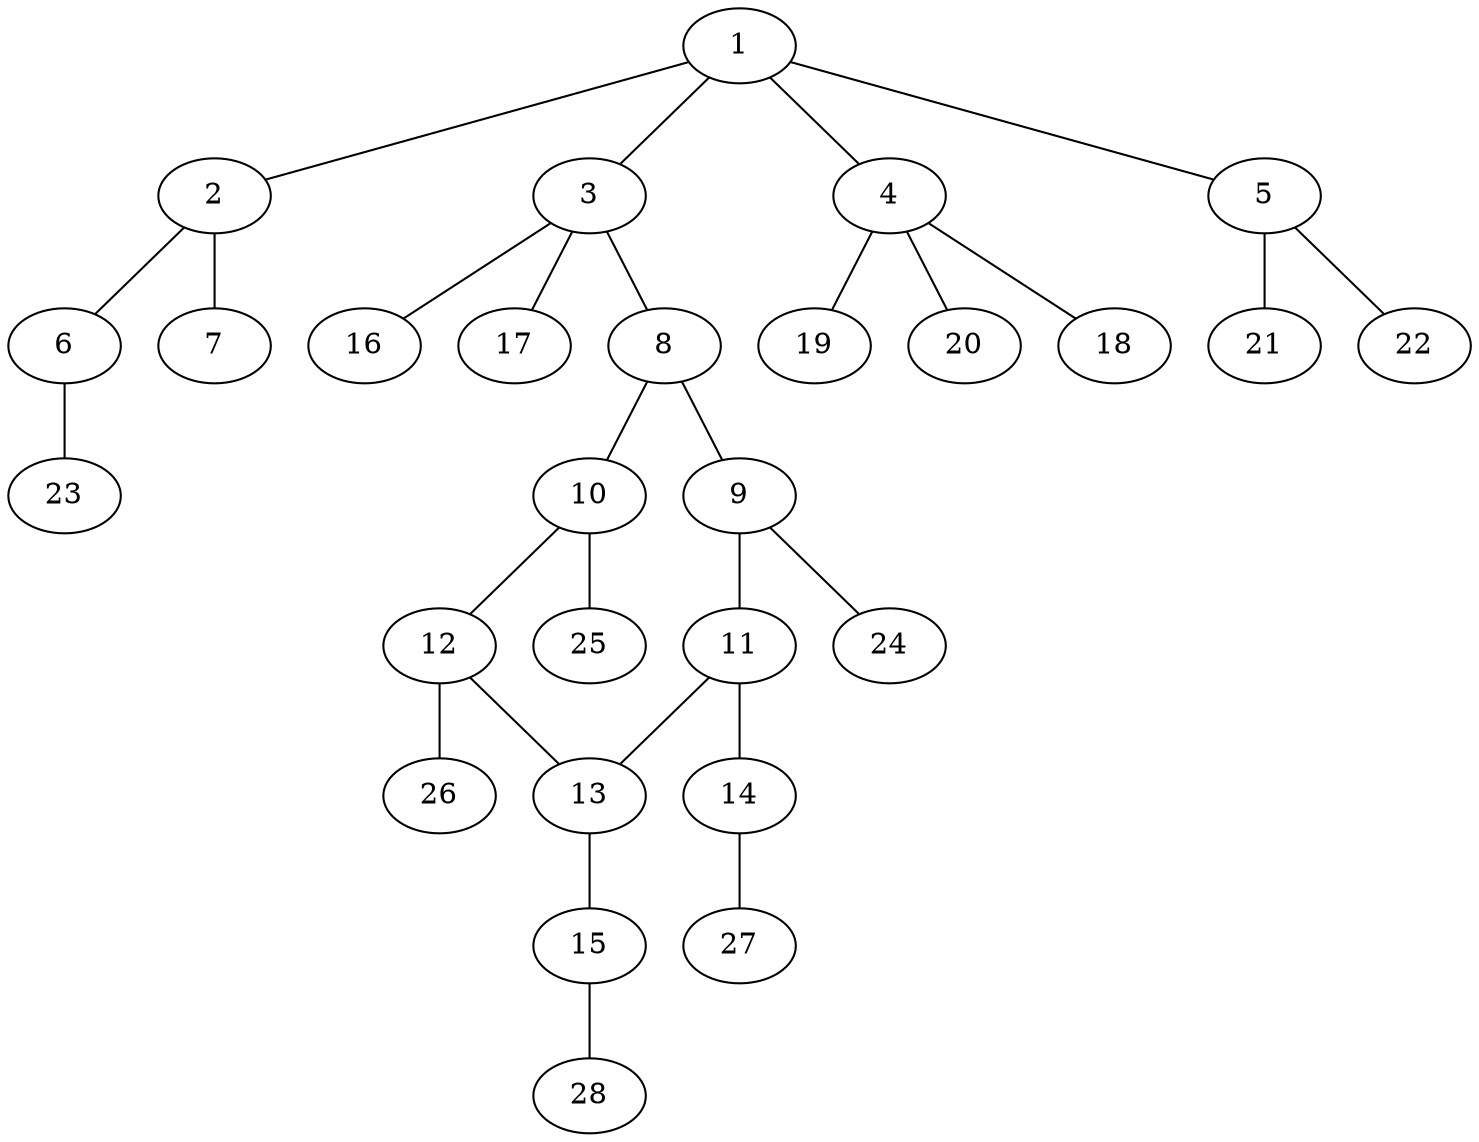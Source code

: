 graph molecule_4113 {
	1	 [chem=C];
	2	 [chem=C];
	1 -- 2	 [valence=1];
	3	 [chem=C];
	1 -- 3	 [valence=1];
	4	 [chem=C];
	1 -- 4	 [valence=1];
	5	 [chem=N];
	1 -- 5	 [valence=1];
	6	 [chem=O];
	2 -- 6	 [valence=1];
	7	 [chem=O];
	2 -- 7	 [valence=2];
	8	 [chem=C];
	3 -- 8	 [valence=1];
	16	 [chem=H];
	3 -- 16	 [valence=1];
	17	 [chem=H];
	3 -- 17	 [valence=1];
	18	 [chem=H];
	4 -- 18	 [valence=1];
	19	 [chem=H];
	4 -- 19	 [valence=1];
	20	 [chem=H];
	4 -- 20	 [valence=1];
	21	 [chem=H];
	5 -- 21	 [valence=1];
	22	 [chem=H];
	5 -- 22	 [valence=1];
	23	 [chem=H];
	6 -- 23	 [valence=1];
	9	 [chem=C];
	8 -- 9	 [valence=2];
	10	 [chem=C];
	8 -- 10	 [valence=1];
	11	 [chem=C];
	9 -- 11	 [valence=1];
	24	 [chem=H];
	9 -- 24	 [valence=1];
	12	 [chem=C];
	10 -- 12	 [valence=2];
	25	 [chem=H];
	10 -- 25	 [valence=1];
	13	 [chem=C];
	11 -- 13	 [valence=2];
	14	 [chem=O];
	11 -- 14	 [valence=1];
	12 -- 13	 [valence=1];
	26	 [chem=H];
	12 -- 26	 [valence=1];
	15	 [chem=O];
	13 -- 15	 [valence=1];
	27	 [chem=H];
	14 -- 27	 [valence=1];
	28	 [chem=H];
	15 -- 28	 [valence=1];
}
